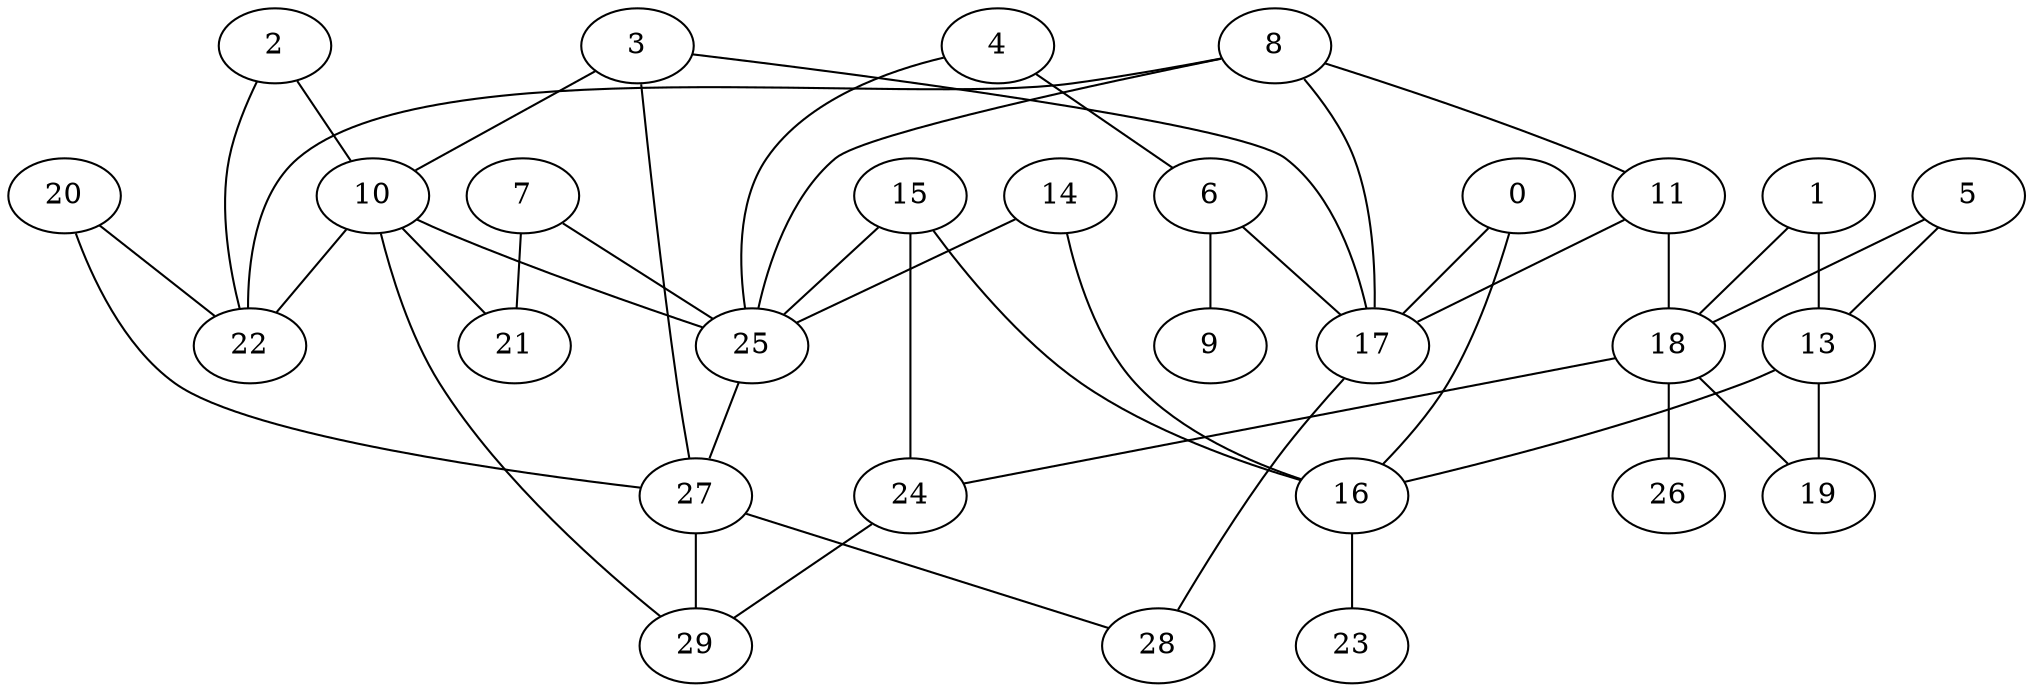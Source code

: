 graph G {
    "6" -- "9";
    "7" -- "21";
    "5" -- "13";
    "7" -- "25";
    "18" -- "26";
    "10" -- "21";
    "2" -- "22";
    "18" -- "19";
    "0" -- "16";
    "25" -- "27";
    "6" -- "17";
    "3" -- "17";
    "27" -- "29";
    "17" -- "28";
    "3" -- "10";
    "5" -- "18";
    "13" -- "16";
    "0" -- "17";
    "11" -- "18";
    "10" -- "22";
    "27" -- "28";
    "3" -- "27";
    "20" -- "27";
    "8" -- "25";
    "20" -- "22";
    "15" -- "25";
    "18" -- "24";
    "8" -- "11";
    "1" -- "13";
    "16" -- "23";
    "2" -- "10";
    "4" -- "25";
    "13" -- "19";
    "8" -- "17";
    "11" -- "17";
    "15" -- "24";
    "4" -- "6";
    "14" -- "16";
    "24" -- "29";
    "8" -- "22";
    "14" -- "25";
    "10" -- "25";
    "1" -- "18";
    "10" -- "29";
    "15" -- "16";
}
